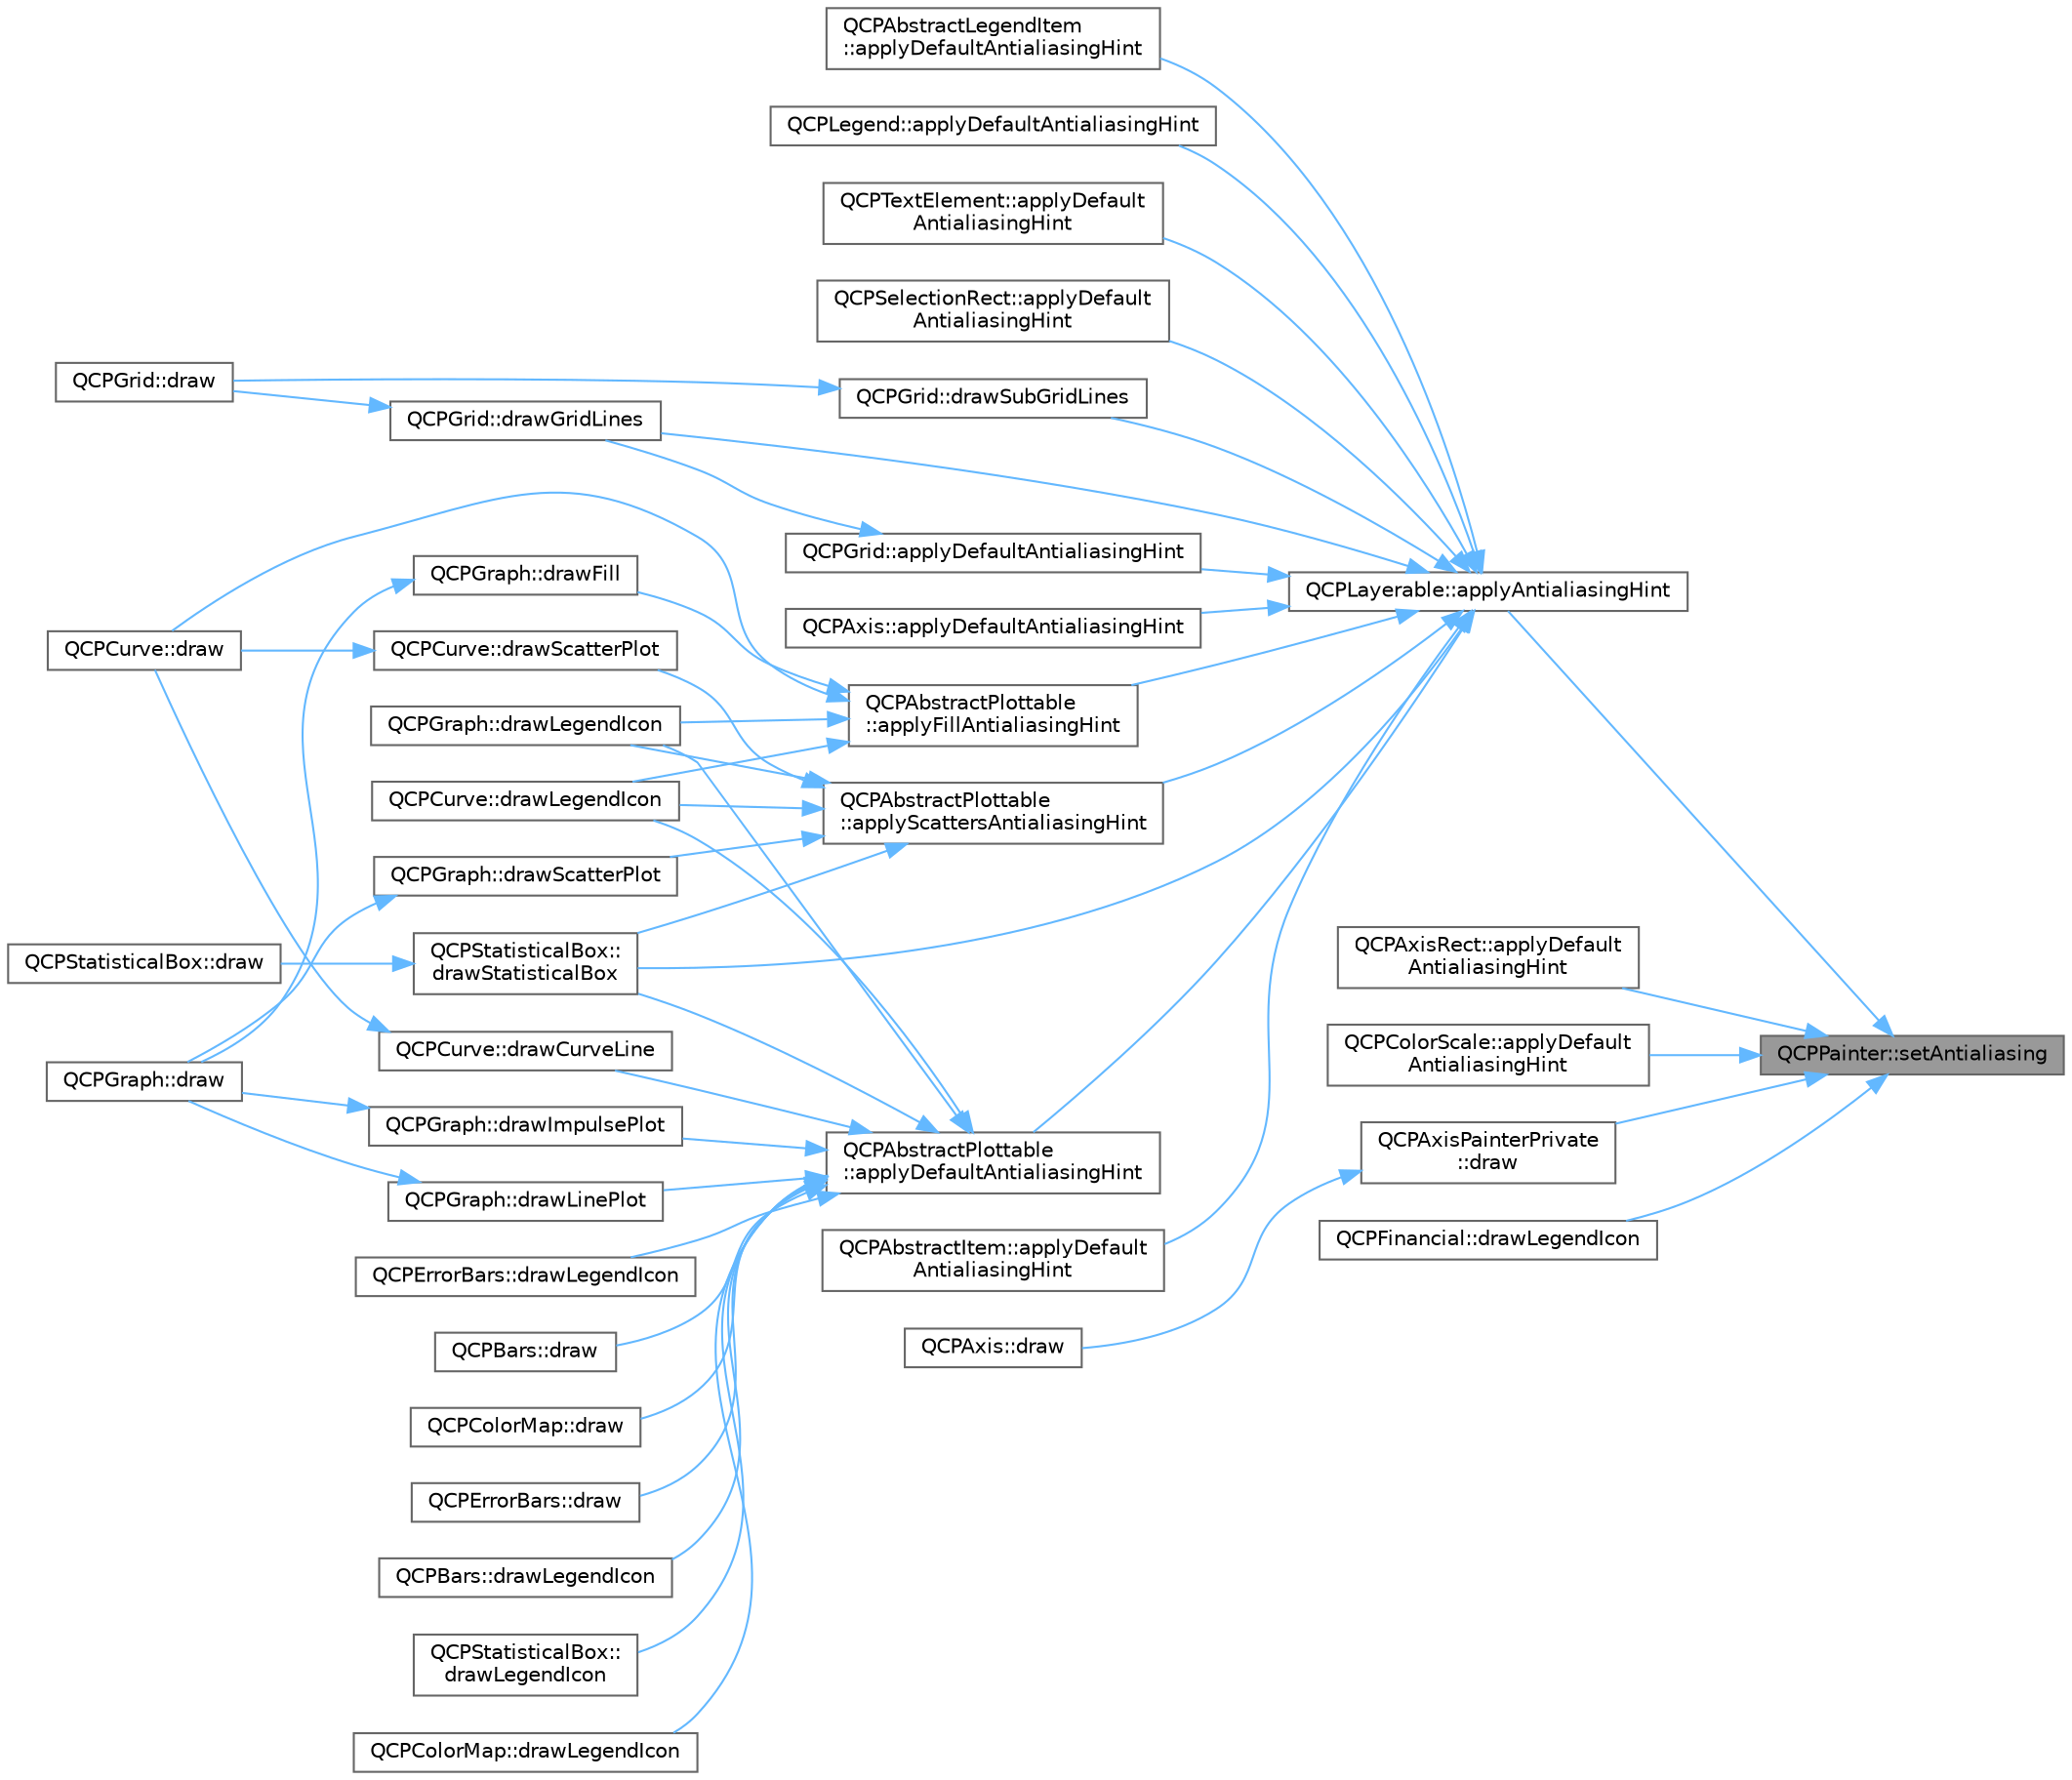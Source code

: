 digraph "QCPPainter::setAntialiasing"
{
 // LATEX_PDF_SIZE
  bgcolor="transparent";
  edge [fontname=Helvetica,fontsize=10,labelfontname=Helvetica,labelfontsize=10];
  node [fontname=Helvetica,fontsize=10,shape=box,height=0.2,width=0.4];
  rankdir="RL";
  Node1 [label="QCPPainter::setAntialiasing",height=0.2,width=0.4,color="gray40", fillcolor="grey60", style="filled", fontcolor="black",tooltip=" "];
  Node1 -> Node2 [dir="back",color="steelblue1",style="solid"];
  Node2 [label="QCPLayerable::applyAntialiasingHint",height=0.2,width=0.4,color="grey40", fillcolor="white", style="filled",URL="$class_q_c_p_layerable.html#acb663e375d2d36dc5c55021ee5a2119b",tooltip=" "];
  Node2 -> Node3 [dir="back",color="steelblue1",style="solid"];
  Node3 [label="QCPSelectionRect::applyDefault\lAntialiasingHint",height=0.2,width=0.4,color="grey40", fillcolor="white", style="filled",URL="$class_q_c_p_selection_rect.html#aa854697618e16037ba9c73056abfb9bf",tooltip=" "];
  Node2 -> Node4 [dir="back",color="steelblue1",style="solid"];
  Node4 [label="QCPGrid::applyDefaultAntialiasingHint",height=0.2,width=0.4,color="grey40", fillcolor="white", style="filled",URL="$class_q_c_p_grid.html#a64fa48e16b4629f5df2a5029ab6e761c",tooltip=" "];
  Node4 -> Node5 [dir="back",color="steelblue1",style="solid"];
  Node5 [label="QCPGrid::drawGridLines",height=0.2,width=0.4,color="grey40", fillcolor="white", style="filled",URL="$class_q_c_p_grid.html#aee4e95d54acabbe298d6dda0dd86c0a4",tooltip=" "];
  Node5 -> Node6 [dir="back",color="steelblue1",style="solid"];
  Node6 [label="QCPGrid::draw",height=0.2,width=0.4,color="grey40", fillcolor="white", style="filled",URL="$class_q_c_p_grid.html#aad9a312d998e2d170956334d4cb80be2",tooltip=" "];
  Node2 -> Node7 [dir="back",color="steelblue1",style="solid"];
  Node7 [label="QCPAxis::applyDefaultAntialiasingHint",height=0.2,width=0.4,color="grey40", fillcolor="white", style="filled",URL="$class_q_c_p_axis.html#adbaeffcdc2707f2bd5dc1bbd11236770",tooltip=" "];
  Node2 -> Node8 [dir="back",color="steelblue1",style="solid"];
  Node8 [label="QCPAbstractPlottable\l::applyDefaultAntialiasingHint",height=0.2,width=0.4,color="grey40", fillcolor="white", style="filled",URL="$class_q_c_p_abstract_plottable.html#ac032077fb0db93d6faa3273d02363398",tooltip=" "];
  Node8 -> Node9 [dir="back",color="steelblue1",style="solid"];
  Node9 [label="QCPBars::draw",height=0.2,width=0.4,color="grey40", fillcolor="white", style="filled",URL="$class_q_c_p_bars.html#aa267c20650d55084c3f47cb2f8fac9dc",tooltip=" "];
  Node8 -> Node10 [dir="back",color="steelblue1",style="solid"];
  Node10 [label="QCPColorMap::draw",height=0.2,width=0.4,color="grey40", fillcolor="white", style="filled",URL="$class_q_c_p_color_map.html#a6b628014d2939368935efd0a788648c8",tooltip=" "];
  Node8 -> Node11 [dir="back",color="steelblue1",style="solid"];
  Node11 [label="QCPErrorBars::draw",height=0.2,width=0.4,color="grey40", fillcolor="white", style="filled",URL="$class_q_c_p_error_bars.html#a801e85931372abf2a1034bfb2eac5cd2",tooltip=" "];
  Node8 -> Node12 [dir="back",color="steelblue1",style="solid"];
  Node12 [label="QCPCurve::drawCurveLine",height=0.2,width=0.4,color="grey40", fillcolor="white", style="filled",URL="$class_q_c_p_curve.html#aa4d7415f7c69eb7820263941f7d88e2c",tooltip=" "];
  Node12 -> Node13 [dir="back",color="steelblue1",style="solid"];
  Node13 [label="QCPCurve::draw",height=0.2,width=0.4,color="grey40", fillcolor="white", style="filled",URL="$class_q_c_p_curve.html#ac199d41d23865cd68bd7b598308a4433",tooltip=" "];
  Node8 -> Node14 [dir="back",color="steelblue1",style="solid"];
  Node14 [label="QCPGraph::drawImpulsePlot",height=0.2,width=0.4,color="grey40", fillcolor="white", style="filled",URL="$class_q_c_p_graph.html#a217ef6bf6c5689eb1dcbe02187d2cc61",tooltip=" "];
  Node14 -> Node15 [dir="back",color="steelblue1",style="solid"];
  Node15 [label="QCPGraph::draw",height=0.2,width=0.4,color="grey40", fillcolor="white", style="filled",URL="$class_q_c_p_graph.html#a2b0849598f06e834b43ce18cd13bcdc3",tooltip=" "];
  Node8 -> Node16 [dir="back",color="steelblue1",style="solid"];
  Node16 [label="QCPGraph::drawLegendIcon",height=0.2,width=0.4,color="grey40", fillcolor="white", style="filled",URL="$class_q_c_p_graph.html#a6efbab06c400bdb15e28b2d0a4ecc18a",tooltip=" "];
  Node8 -> Node17 [dir="back",color="steelblue1",style="solid"];
  Node17 [label="QCPCurve::drawLegendIcon",height=0.2,width=0.4,color="grey40", fillcolor="white", style="filled",URL="$class_q_c_p_curve.html#aac6e94afbce4002d2cd7793250154e84",tooltip=" "];
  Node8 -> Node18 [dir="back",color="steelblue1",style="solid"];
  Node18 [label="QCPBars::drawLegendIcon",height=0.2,width=0.4,color="grey40", fillcolor="white", style="filled",URL="$class_q_c_p_bars.html#aee7c3e1763fd6b504c45baa8775be7b7",tooltip=" "];
  Node8 -> Node19 [dir="back",color="steelblue1",style="solid"];
  Node19 [label="QCPStatisticalBox::\ldrawLegendIcon",height=0.2,width=0.4,color="grey40", fillcolor="white", style="filled",URL="$class_q_c_p_statistical_box.html#ad286c63a79c21d5231a4b6c6fdbb914f",tooltip=" "];
  Node8 -> Node20 [dir="back",color="steelblue1",style="solid"];
  Node20 [label="QCPColorMap::drawLegendIcon",height=0.2,width=0.4,color="grey40", fillcolor="white", style="filled",URL="$class_q_c_p_color_map.html#adeaa5e262a03b7f021bd1aa6f1e60ce9",tooltip=" "];
  Node8 -> Node21 [dir="back",color="steelblue1",style="solid"];
  Node21 [label="QCPErrorBars::drawLegendIcon",height=0.2,width=0.4,color="grey40", fillcolor="white", style="filled",URL="$class_q_c_p_error_bars.html#a20f5d292e66103f26bca00b11ce417b4",tooltip=" "];
  Node8 -> Node22 [dir="back",color="steelblue1",style="solid"];
  Node22 [label="QCPGraph::drawLinePlot",height=0.2,width=0.4,color="grey40", fillcolor="white", style="filled",URL="$class_q_c_p_graph.html#a4c3edacb2a11064bf2e16b322156aeda",tooltip=" "];
  Node22 -> Node15 [dir="back",color="steelblue1",style="solid"];
  Node8 -> Node23 [dir="back",color="steelblue1",style="solid"];
  Node23 [label="QCPStatisticalBox::\ldrawStatisticalBox",height=0.2,width=0.4,color="grey40", fillcolor="white", style="filled",URL="$class_q_c_p_statistical_box.html#a02dc6b561be8203d460d7263da74b8a9",tooltip=" "];
  Node23 -> Node24 [dir="back",color="steelblue1",style="solid"];
  Node24 [label="QCPStatisticalBox::draw",height=0.2,width=0.4,color="grey40", fillcolor="white", style="filled",URL="$class_q_c_p_statistical_box.html#afcff35fa79728cfe10e80e0702014fea",tooltip=" "];
  Node2 -> Node25 [dir="back",color="steelblue1",style="solid"];
  Node25 [label="QCPAbstractItem::applyDefault\lAntialiasingHint",height=0.2,width=0.4,color="grey40", fillcolor="white", style="filled",URL="$class_q_c_p_abstract_item.html#a5579ce9ec7cad202499886b042448b10",tooltip=" "];
  Node2 -> Node26 [dir="back",color="steelblue1",style="solid"];
  Node26 [label="QCPAbstractLegendItem\l::applyDefaultAntialiasingHint",height=0.2,width=0.4,color="grey40", fillcolor="white", style="filled",URL="$class_q_c_p_abstract_legend_item.html#a6bfbcb9ace779f4f6fe22241c32a67c9",tooltip=" "];
  Node2 -> Node27 [dir="back",color="steelblue1",style="solid"];
  Node27 [label="QCPLegend::applyDefaultAntialiasingHint",height=0.2,width=0.4,color="grey40", fillcolor="white", style="filled",URL="$class_q_c_p_legend.html#a817f75c234f82a2e26643dc0de742095",tooltip=" "];
  Node2 -> Node28 [dir="back",color="steelblue1",style="solid"];
  Node28 [label="QCPTextElement::applyDefault\lAntialiasingHint",height=0.2,width=0.4,color="grey40", fillcolor="white", style="filled",URL="$class_q_c_p_text_element.html#a91f2e4b4a639d9079e89a0030c7ed352",tooltip=" "];
  Node2 -> Node29 [dir="back",color="steelblue1",style="solid"];
  Node29 [label="QCPAbstractPlottable\l::applyFillAntialiasingHint",height=0.2,width=0.4,color="grey40", fillcolor="white", style="filled",URL="$class_q_c_p_abstract_plottable.html#a8d06a59ea23324cce6330ebf2262c0ed",tooltip=" "];
  Node29 -> Node13 [dir="back",color="steelblue1",style="solid"];
  Node29 -> Node30 [dir="back",color="steelblue1",style="solid"];
  Node30 [label="QCPGraph::drawFill",height=0.2,width=0.4,color="grey40", fillcolor="white", style="filled",URL="$class_q_c_p_graph.html#a67c5ea573f604efd8bf121a0b7a380d1",tooltip=" "];
  Node30 -> Node15 [dir="back",color="steelblue1",style="solid"];
  Node29 -> Node16 [dir="back",color="steelblue1",style="solid"];
  Node29 -> Node17 [dir="back",color="steelblue1",style="solid"];
  Node2 -> Node31 [dir="back",color="steelblue1",style="solid"];
  Node31 [label="QCPAbstractPlottable\l::applyScattersAntialiasingHint",height=0.2,width=0.4,color="grey40", fillcolor="white", style="filled",URL="$class_q_c_p_abstract_plottable.html#ac95f26b15a1e5d9c7bd2c0a46d760fc9",tooltip=" "];
  Node31 -> Node16 [dir="back",color="steelblue1",style="solid"];
  Node31 -> Node17 [dir="back",color="steelblue1",style="solid"];
  Node31 -> Node32 [dir="back",color="steelblue1",style="solid"];
  Node32 [label="QCPCurve::drawScatterPlot",height=0.2,width=0.4,color="grey40", fillcolor="white", style="filled",URL="$class_q_c_p_curve.html#a0bea811373c5ee8c67c9c2b4d74ad866",tooltip=" "];
  Node32 -> Node13 [dir="back",color="steelblue1",style="solid"];
  Node31 -> Node33 [dir="back",color="steelblue1",style="solid"];
  Node33 [label="QCPGraph::drawScatterPlot",height=0.2,width=0.4,color="grey40", fillcolor="white", style="filled",URL="$class_q_c_p_graph.html#abeb0bbe81026c024bf3d508d13cf5e0e",tooltip=" "];
  Node33 -> Node15 [dir="back",color="steelblue1",style="solid"];
  Node31 -> Node23 [dir="back",color="steelblue1",style="solid"];
  Node2 -> Node5 [dir="back",color="steelblue1",style="solid"];
  Node2 -> Node23 [dir="back",color="steelblue1",style="solid"];
  Node2 -> Node34 [dir="back",color="steelblue1",style="solid"];
  Node34 [label="QCPGrid::drawSubGridLines",height=0.2,width=0.4,color="grey40", fillcolor="white", style="filled",URL="$class_q_c_p_grid.html#a751ce8aef815bcc9193432a30c8b6b6e",tooltip=" "];
  Node34 -> Node6 [dir="back",color="steelblue1",style="solid"];
  Node1 -> Node35 [dir="back",color="steelblue1",style="solid"];
  Node35 [label="QCPAxisRect::applyDefault\lAntialiasingHint",height=0.2,width=0.4,color="grey40", fillcolor="white", style="filled",URL="$class_q_c_p_axis_rect.html#a4a318008e2b7f881a14c3d97186b31f9",tooltip=" "];
  Node1 -> Node36 [dir="back",color="steelblue1",style="solid"];
  Node36 [label="QCPColorScale::applyDefault\lAntialiasingHint",height=0.2,width=0.4,color="grey40", fillcolor="white", style="filled",URL="$class_q_c_p_color_scale.html#af1b24d24a70f25b65d29f09e413390a8",tooltip=" "];
  Node1 -> Node37 [dir="back",color="steelblue1",style="solid"];
  Node37 [label="QCPAxisPainterPrivate\l::draw",height=0.2,width=0.4,color="grey40", fillcolor="white", style="filled",URL="$class_q_c_p_axis_painter_private.html#a0207a99bdf9c4f70af20928898ddc2fc",tooltip=" "];
  Node37 -> Node38 [dir="back",color="steelblue1",style="solid"];
  Node38 [label="QCPAxis::draw",height=0.2,width=0.4,color="grey40", fillcolor="white", style="filled",URL="$class_q_c_p_axis.html#ac15ebb4225ca5212d8e5fffae481bc9b",tooltip=" "];
  Node1 -> Node39 [dir="back",color="steelblue1",style="solid"];
  Node39 [label="QCPFinancial::drawLegendIcon",height=0.2,width=0.4,color="grey40", fillcolor="white", style="filled",URL="$class_q_c_p_financial.html#a53f6ef2cddb650993f04c66e39a04942",tooltip=" "];
}
